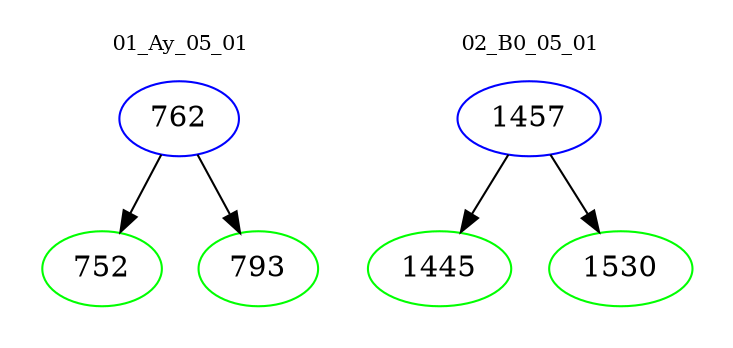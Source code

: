 digraph{
subgraph cluster_0 {
color = white
label = "01_Ay_05_01";
fontsize=10;
T0_762 [label="762", color="blue"]
T0_762 -> T0_752 [color="black"]
T0_752 [label="752", color="green"]
T0_762 -> T0_793 [color="black"]
T0_793 [label="793", color="green"]
}
subgraph cluster_1 {
color = white
label = "02_B0_05_01";
fontsize=10;
T1_1457 [label="1457", color="blue"]
T1_1457 -> T1_1445 [color="black"]
T1_1445 [label="1445", color="green"]
T1_1457 -> T1_1530 [color="black"]
T1_1530 [label="1530", color="green"]
}
}
